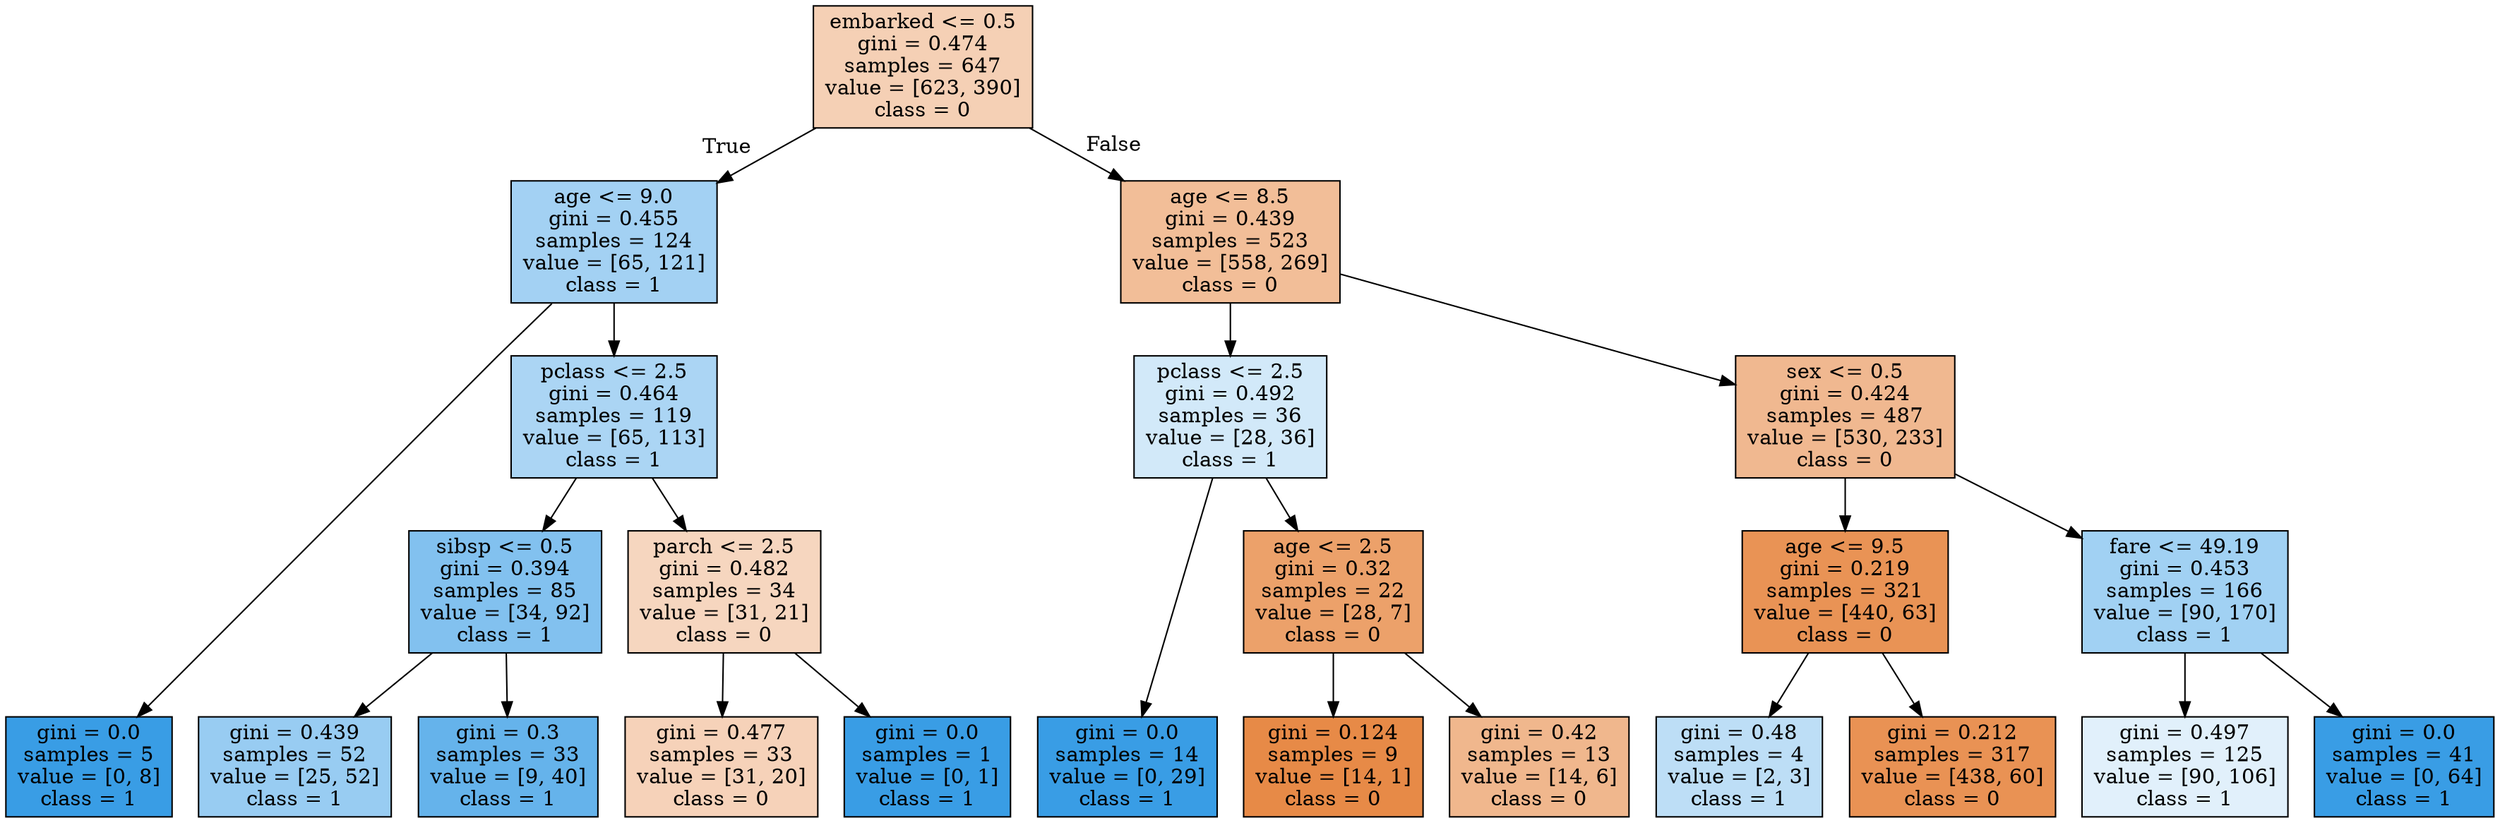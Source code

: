 digraph Tree {
node [shape=box, style="filled", color="black"] ;
graph [ranksep=equally, splines=polyline] ;
0 [label="embarked <= 0.5\ngini = 0.474\nsamples = 647\nvalue = [623, 390]\nclass = 0", fillcolor="#e581395f"] ;
1 [label="age <= 9.0\ngini = 0.455\nsamples = 124\nvalue = [65, 121]\nclass = 1", fillcolor="#399de576"] ;
0 -> 1 [labeldistance=2.5, labelangle=45, headlabel="True"] ;
2 [label="gini = 0.0\nsamples = 5\nvalue = [0, 8]\nclass = 1", fillcolor="#399de5ff"] ;
1 -> 2 ;
3 [label="pclass <= 2.5\ngini = 0.464\nsamples = 119\nvalue = [65, 113]\nclass = 1", fillcolor="#399de56c"] ;
1 -> 3 ;
4 [label="sibsp <= 0.5\ngini = 0.394\nsamples = 85\nvalue = [34, 92]\nclass = 1", fillcolor="#399de5a1"] ;
3 -> 4 ;
5 [label="gini = 0.439\nsamples = 52\nvalue = [25, 52]\nclass = 1", fillcolor="#399de584"] ;
4 -> 5 ;
6 [label="gini = 0.3\nsamples = 33\nvalue = [9, 40]\nclass = 1", fillcolor="#399de5c6"] ;
4 -> 6 ;
7 [label="parch <= 2.5\ngini = 0.482\nsamples = 34\nvalue = [31, 21]\nclass = 0", fillcolor="#e5813952"] ;
3 -> 7 ;
8 [label="gini = 0.477\nsamples = 33\nvalue = [31, 20]\nclass = 0", fillcolor="#e581395a"] ;
7 -> 8 ;
9 [label="gini = 0.0\nsamples = 1\nvalue = [0, 1]\nclass = 1", fillcolor="#399de5ff"] ;
7 -> 9 ;
10 [label="age <= 8.5\ngini = 0.439\nsamples = 523\nvalue = [558, 269]\nclass = 0", fillcolor="#e5813984"] ;
0 -> 10 [labeldistance=2.5, labelangle=-45, headlabel="False"] ;
11 [label="pclass <= 2.5\ngini = 0.492\nsamples = 36\nvalue = [28, 36]\nclass = 1", fillcolor="#399de539"] ;
10 -> 11 ;
12 [label="gini = 0.0\nsamples = 14\nvalue = [0, 29]\nclass = 1", fillcolor="#399de5ff"] ;
11 -> 12 ;
13 [label="age <= 2.5\ngini = 0.32\nsamples = 22\nvalue = [28, 7]\nclass = 0", fillcolor="#e58139bf"] ;
11 -> 13 ;
14 [label="gini = 0.124\nsamples = 9\nvalue = [14, 1]\nclass = 0", fillcolor="#e58139ed"] ;
13 -> 14 ;
15 [label="gini = 0.42\nsamples = 13\nvalue = [14, 6]\nclass = 0", fillcolor="#e5813992"] ;
13 -> 15 ;
16 [label="sex <= 0.5\ngini = 0.424\nsamples = 487\nvalue = [530, 233]\nclass = 0", fillcolor="#e581398f"] ;
10 -> 16 ;
17 [label="age <= 9.5\ngini = 0.219\nsamples = 321\nvalue = [440, 63]\nclass = 0", fillcolor="#e58139da"] ;
16 -> 17 ;
18 [label="gini = 0.48\nsamples = 4\nvalue = [2, 3]\nclass = 1", fillcolor="#399de555"] ;
17 -> 18 ;
19 [label="gini = 0.212\nsamples = 317\nvalue = [438, 60]\nclass = 0", fillcolor="#e58139dc"] ;
17 -> 19 ;
20 [label="fare <= 49.19\ngini = 0.453\nsamples = 166\nvalue = [90, 170]\nclass = 1", fillcolor="#399de578"] ;
16 -> 20 ;
21 [label="gini = 0.497\nsamples = 125\nvalue = [90, 106]\nclass = 1", fillcolor="#399de526"] ;
20 -> 21 ;
22 [label="gini = 0.0\nsamples = 41\nvalue = [0, 64]\nclass = 1", fillcolor="#399de5ff"] ;
20 -> 22 ;
{rank=same ; 0} ;
{rank=same ; 1; 10} ;
{rank=same ; 3; 11; 16} ;
{rank=same ; 4; 7; 13; 17; 20} ;
{rank=same ; 2; 5; 6; 8; 9; 12; 14; 15; 18; 19; 21; 22} ;
}